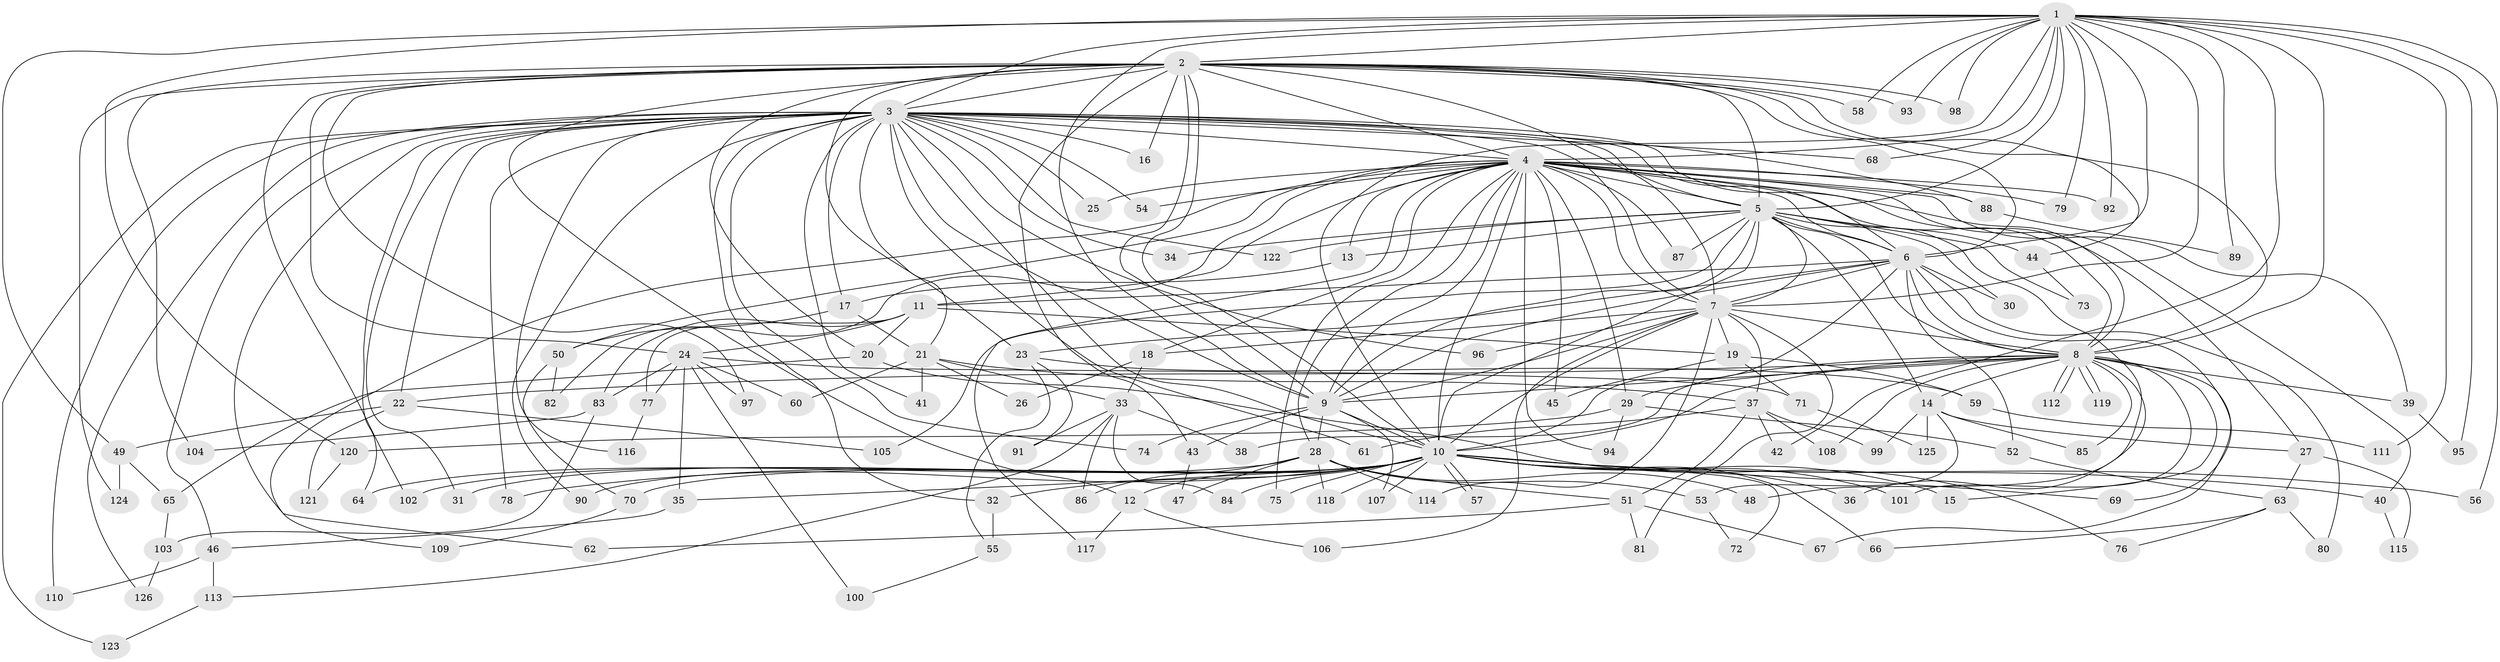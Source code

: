// Generated by graph-tools (version 1.1) at 2025/35/03/09/25 02:35:14]
// undirected, 126 vertices, 277 edges
graph export_dot {
graph [start="1"]
  node [color=gray90,style=filled];
  1;
  2;
  3;
  4;
  5;
  6;
  7;
  8;
  9;
  10;
  11;
  12;
  13;
  14;
  15;
  16;
  17;
  18;
  19;
  20;
  21;
  22;
  23;
  24;
  25;
  26;
  27;
  28;
  29;
  30;
  31;
  32;
  33;
  34;
  35;
  36;
  37;
  38;
  39;
  40;
  41;
  42;
  43;
  44;
  45;
  46;
  47;
  48;
  49;
  50;
  51;
  52;
  53;
  54;
  55;
  56;
  57;
  58;
  59;
  60;
  61;
  62;
  63;
  64;
  65;
  66;
  67;
  68;
  69;
  70;
  71;
  72;
  73;
  74;
  75;
  76;
  77;
  78;
  79;
  80;
  81;
  82;
  83;
  84;
  85;
  86;
  87;
  88;
  89;
  90;
  91;
  92;
  93;
  94;
  95;
  96;
  97;
  98;
  99;
  100;
  101;
  102;
  103;
  104;
  105;
  106;
  107;
  108;
  109;
  110;
  111;
  112;
  113;
  114;
  115;
  116;
  117;
  118;
  119;
  120;
  121;
  122;
  123;
  124;
  125;
  126;
  1 -- 2;
  1 -- 3;
  1 -- 4;
  1 -- 5;
  1 -- 6;
  1 -- 7;
  1 -- 8;
  1 -- 9;
  1 -- 10;
  1 -- 42;
  1 -- 49;
  1 -- 56;
  1 -- 58;
  1 -- 68;
  1 -- 79;
  1 -- 89;
  1 -- 92;
  1 -- 93;
  1 -- 95;
  1 -- 98;
  1 -- 111;
  1 -- 120;
  2 -- 3;
  2 -- 4;
  2 -- 5;
  2 -- 6;
  2 -- 7;
  2 -- 8;
  2 -- 9;
  2 -- 10;
  2 -- 12;
  2 -- 16;
  2 -- 20;
  2 -- 23;
  2 -- 24;
  2 -- 43;
  2 -- 44;
  2 -- 58;
  2 -- 93;
  2 -- 97;
  2 -- 98;
  2 -- 102;
  2 -- 104;
  2 -- 124;
  3 -- 4;
  3 -- 5;
  3 -- 6;
  3 -- 7;
  3 -- 8;
  3 -- 9;
  3 -- 10;
  3 -- 16;
  3 -- 17;
  3 -- 21;
  3 -- 22;
  3 -- 25;
  3 -- 31;
  3 -- 32;
  3 -- 34;
  3 -- 41;
  3 -- 46;
  3 -- 54;
  3 -- 61;
  3 -- 62;
  3 -- 64;
  3 -- 68;
  3 -- 74;
  3 -- 78;
  3 -- 88;
  3 -- 90;
  3 -- 96;
  3 -- 110;
  3 -- 116;
  3 -- 122;
  3 -- 123;
  3 -- 126;
  4 -- 5;
  4 -- 6;
  4 -- 7;
  4 -- 8;
  4 -- 9;
  4 -- 10;
  4 -- 11;
  4 -- 13;
  4 -- 18;
  4 -- 25;
  4 -- 27;
  4 -- 28;
  4 -- 29;
  4 -- 39;
  4 -- 40;
  4 -- 45;
  4 -- 50;
  4 -- 54;
  4 -- 75;
  4 -- 79;
  4 -- 82;
  4 -- 87;
  4 -- 88;
  4 -- 92;
  4 -- 94;
  4 -- 109;
  4 -- 117;
  5 -- 6;
  5 -- 7;
  5 -- 8;
  5 -- 9;
  5 -- 10;
  5 -- 13;
  5 -- 14;
  5 -- 30;
  5 -- 34;
  5 -- 44;
  5 -- 48;
  5 -- 73;
  5 -- 87;
  5 -- 105;
  5 -- 122;
  6 -- 7;
  6 -- 8;
  6 -- 9;
  6 -- 10;
  6 -- 11;
  6 -- 23;
  6 -- 30;
  6 -- 52;
  6 -- 69;
  6 -- 80;
  7 -- 8;
  7 -- 9;
  7 -- 10;
  7 -- 18;
  7 -- 19;
  7 -- 37;
  7 -- 81;
  7 -- 96;
  7 -- 106;
  7 -- 114;
  8 -- 9;
  8 -- 10;
  8 -- 14;
  8 -- 15;
  8 -- 22;
  8 -- 29;
  8 -- 36;
  8 -- 38;
  8 -- 39;
  8 -- 67;
  8 -- 85;
  8 -- 101;
  8 -- 108;
  8 -- 112;
  8 -- 112;
  8 -- 119;
  8 -- 119;
  9 -- 10;
  9 -- 28;
  9 -- 43;
  9 -- 74;
  9 -- 107;
  10 -- 12;
  10 -- 15;
  10 -- 31;
  10 -- 32;
  10 -- 35;
  10 -- 36;
  10 -- 40;
  10 -- 56;
  10 -- 57;
  10 -- 57;
  10 -- 66;
  10 -- 69;
  10 -- 70;
  10 -- 72;
  10 -- 75;
  10 -- 78;
  10 -- 84;
  10 -- 90;
  10 -- 101;
  10 -- 102;
  10 -- 107;
  10 -- 118;
  11 -- 19;
  11 -- 20;
  11 -- 24;
  11 -- 77;
  11 -- 83;
  12 -- 106;
  12 -- 117;
  13 -- 17;
  14 -- 27;
  14 -- 53;
  14 -- 85;
  14 -- 99;
  14 -- 125;
  17 -- 21;
  17 -- 50;
  18 -- 26;
  18 -- 33;
  19 -- 45;
  19 -- 59;
  19 -- 71;
  20 -- 65;
  20 -- 76;
  21 -- 26;
  21 -- 33;
  21 -- 37;
  21 -- 41;
  21 -- 60;
  22 -- 49;
  22 -- 105;
  22 -- 121;
  23 -- 55;
  23 -- 59;
  23 -- 91;
  24 -- 35;
  24 -- 60;
  24 -- 71;
  24 -- 77;
  24 -- 83;
  24 -- 97;
  24 -- 100;
  27 -- 63;
  27 -- 115;
  28 -- 47;
  28 -- 48;
  28 -- 51;
  28 -- 53;
  28 -- 64;
  28 -- 86;
  28 -- 114;
  28 -- 118;
  29 -- 52;
  29 -- 94;
  29 -- 120;
  32 -- 55;
  33 -- 38;
  33 -- 84;
  33 -- 86;
  33 -- 91;
  33 -- 113;
  35 -- 46;
  37 -- 42;
  37 -- 51;
  37 -- 61;
  37 -- 99;
  37 -- 108;
  39 -- 95;
  40 -- 115;
  43 -- 47;
  44 -- 73;
  46 -- 110;
  46 -- 113;
  49 -- 65;
  49 -- 124;
  50 -- 70;
  50 -- 82;
  51 -- 62;
  51 -- 67;
  51 -- 81;
  52 -- 63;
  53 -- 72;
  55 -- 100;
  59 -- 111;
  63 -- 66;
  63 -- 76;
  63 -- 80;
  65 -- 103;
  70 -- 109;
  71 -- 125;
  77 -- 116;
  83 -- 103;
  83 -- 104;
  88 -- 89;
  103 -- 126;
  113 -- 123;
  120 -- 121;
}
